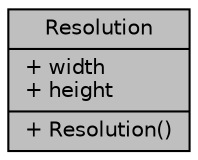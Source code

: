 digraph "Resolution"
{
 // LATEX_PDF_SIZE
  edge [fontname="Helvetica",fontsize="10",labelfontname="Helvetica",labelfontsize="10"];
  node [fontname="Helvetica",fontsize="10",shape=record];
  Node1 [label="{Resolution\n|+ width\l+ height\l|+ Resolution()\l}",height=0.2,width=0.4,color="black", fillcolor="grey75", style="filled", fontcolor="black",tooltip="Holds a camera resolution as two pointers (for height and width) for easy passing back and forth to t..."];
}
